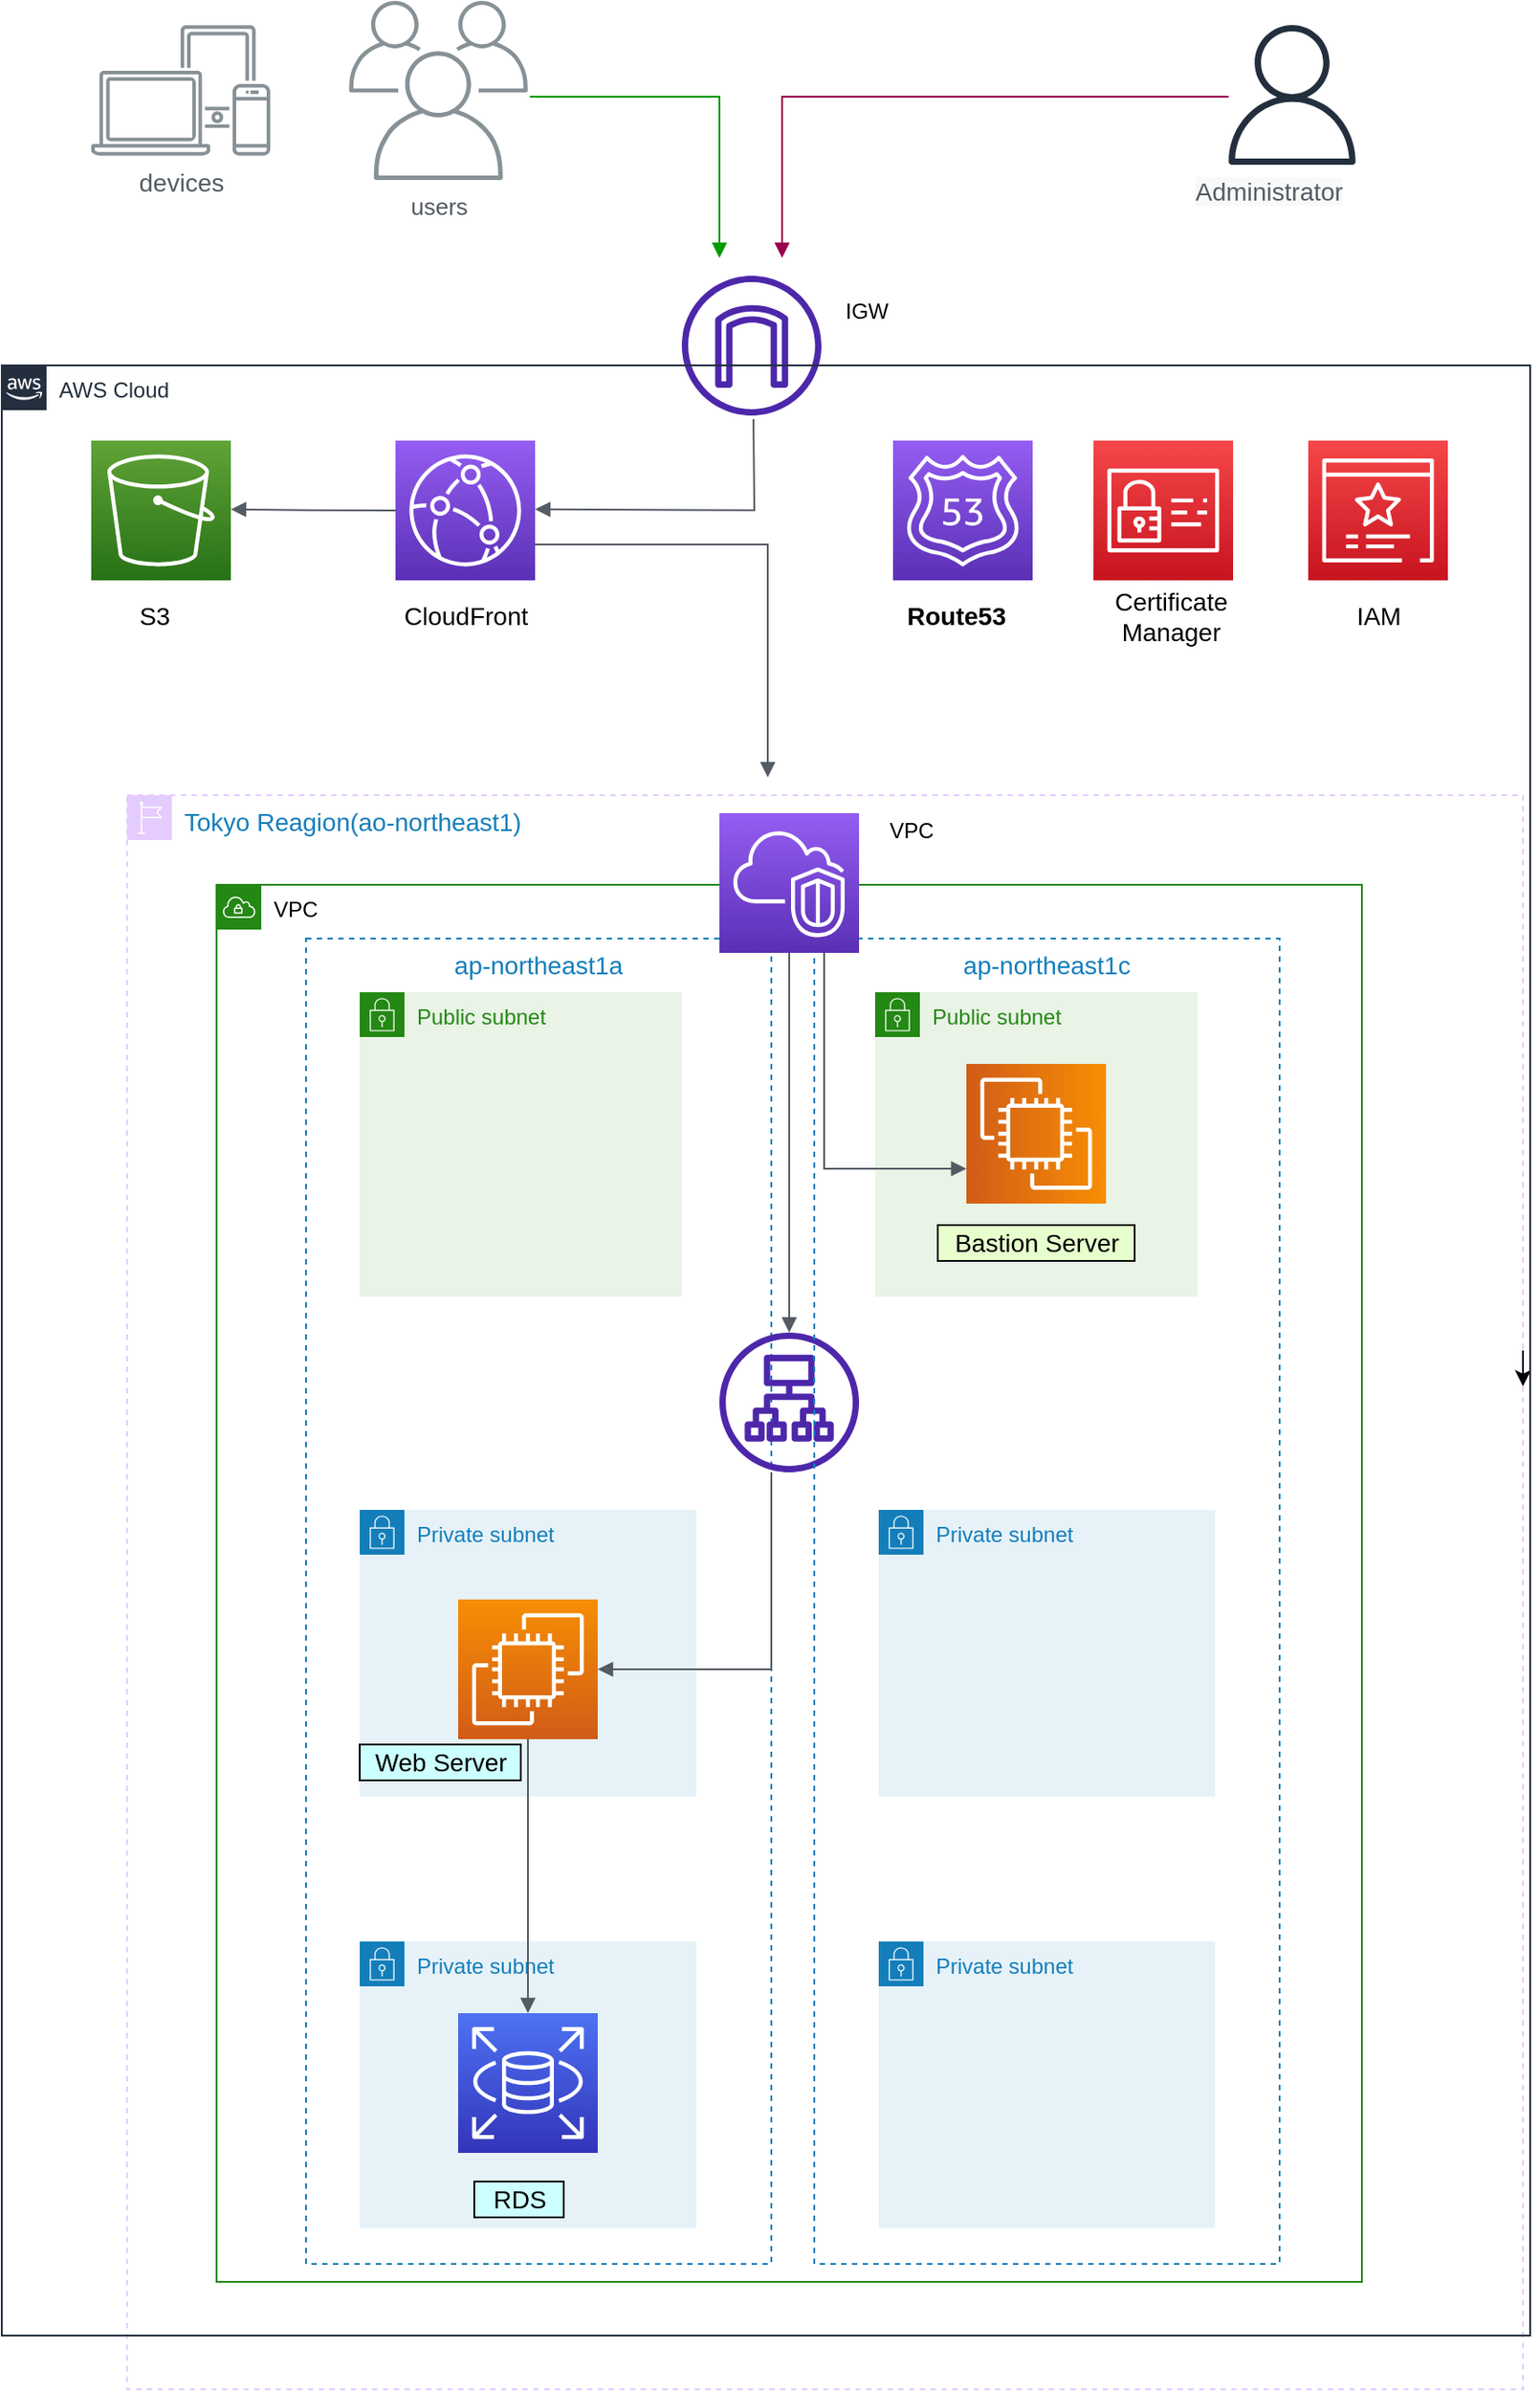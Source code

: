 <mxfile version="16.5.4" type="device"><diagram id="VKZu7IF2Qw1knGCtU5xo" name="ページ1"><mxGraphModel dx="1910" dy="579" grid="1" gridSize="10" guides="1" tooltips="1" connect="1" arrows="1" fold="1" page="1" pageScale="1" pageWidth="827" pageHeight="1169" math="0" shadow="0"><root><mxCell id="0"/><mxCell id="1" parent="0"/><mxCell id="ThQAlfeWWUXjrr_Ys8uo-2" value="ap-northeast1a" style="fillColor=none;strokeColor=#147EBA;dashed=1;verticalAlign=top;fontStyle=0;fontColor=#147EBA;fontSize=14;" vertex="1" parent="1"><mxGeometry x="80" y="730" width="260" height="740" as="geometry"/></mxCell><mxCell id="ThQAlfeWWUXjrr_Ys8uo-3" value="" style="sketch=0;points=[[0,0,0],[0.25,0,0],[0.5,0,0],[0.75,0,0],[1,0,0],[0,1,0],[0.25,1,0],[0.5,1,0],[0.75,1,0],[1,1,0],[0,0.25,0],[0,0.5,0],[0,0.75,0],[1,0.25,0],[1,0.5,0],[1,0.75,0]];outlineConnect=0;fontColor=#232F3E;gradientColor=#60A337;gradientDirection=north;fillColor=#277116;strokeColor=#ffffff;dashed=0;verticalLabelPosition=bottom;verticalAlign=top;align=center;html=1;fontSize=12;fontStyle=0;aspect=fixed;shape=mxgraph.aws4.resourceIcon;resIcon=mxgraph.aws4.s3;" vertex="1" parent="1"><mxGeometry x="-40" y="452" width="78" height="78" as="geometry"/></mxCell><mxCell id="ThQAlfeWWUXjrr_Ys8uo-4" value="" style="sketch=0;points=[[0,0,0],[0.25,0,0],[0.5,0,0],[0.75,0,0],[1,0,0],[0,1,0],[0.25,1,0],[0.5,1,0],[0.75,1,0],[1,1,0],[0,0.25,0],[0,0.5,0],[0,0.75,0],[1,0.25,0],[1,0.5,0],[1,0.75,0]];outlineConnect=0;fontColor=#232F3E;gradientColor=#945DF2;gradientDirection=north;fillColor=#5A30B5;strokeColor=#ffffff;dashed=0;verticalLabelPosition=bottom;verticalAlign=top;align=center;html=1;fontSize=12;fontStyle=0;aspect=fixed;shape=mxgraph.aws4.resourceIcon;resIcon=mxgraph.aws4.cloudfront;" vertex="1" parent="1"><mxGeometry x="130" y="452" width="78" height="78" as="geometry"/></mxCell><mxCell id="ThQAlfeWWUXjrr_Ys8uo-5" value="" style="sketch=0;points=[[0,0,0],[0.25,0,0],[0.5,0,0],[0.75,0,0],[1,0,0],[0,1,0],[0.25,1,0],[0.5,1,0],[0.75,1,0],[1,1,0],[0,0.25,0],[0,0.5,0],[0,0.75,0],[1,0.25,0],[1,0.5,0],[1,0.75,0]];outlineConnect=0;fontColor=#232F3E;gradientColor=#945DF2;gradientDirection=north;fillColor=#5A30B5;strokeColor=#ffffff;dashed=0;verticalLabelPosition=bottom;verticalAlign=top;align=center;html=1;fontSize=12;fontStyle=0;aspect=fixed;shape=mxgraph.aws4.resourceIcon;resIcon=mxgraph.aws4.route_53;" vertex="1" parent="1"><mxGeometry x="408" y="452" width="78" height="78" as="geometry"/></mxCell><mxCell id="ThQAlfeWWUXjrr_Ys8uo-6" value="" style="sketch=0;points=[[0,0,0],[0.25,0,0],[0.5,0,0],[0.75,0,0],[1,0,0],[0,1,0],[0.25,1,0],[0.5,1,0],[0.75,1,0],[1,1,0],[0,0.25,0],[0,0.5,0],[0,0.75,0],[1,0.25,0],[1,0.5,0],[1,0.75,0]];outlineConnect=0;fontColor=#232F3E;gradientColor=#F54749;gradientDirection=north;fillColor=#C7131F;strokeColor=#ffffff;dashed=0;verticalLabelPosition=bottom;verticalAlign=top;align=center;html=1;fontSize=12;fontStyle=0;aspect=fixed;shape=mxgraph.aws4.resourceIcon;resIcon=mxgraph.aws4.certificate_manager_3;" vertex="1" parent="1"><mxGeometry x="640" y="452" width="78" height="78" as="geometry"/></mxCell><mxCell id="ThQAlfeWWUXjrr_Ys8uo-7" value="" style="sketch=0;points=[[0,0,0],[0.25,0,0],[0.5,0,0],[0.75,0,0],[1,0,0],[0,1,0],[0.25,1,0],[0.5,1,0],[0.75,1,0],[1,1,0],[0,0.25,0],[0,0.5,0],[0,0.75,0],[1,0.25,0],[1,0.5,0],[1,0.75,0]];outlineConnect=0;fontColor=#232F3E;gradientColor=#F54749;gradientDirection=north;fillColor=#C7131F;strokeColor=#ffffff;dashed=0;verticalLabelPosition=bottom;verticalAlign=top;align=center;html=1;fontSize=12;fontStyle=0;aspect=fixed;shape=mxgraph.aws4.resourceIcon;resIcon=mxgraph.aws4.identity_and_access_management;" vertex="1" parent="1"><mxGeometry x="520" y="452" width="78" height="78" as="geometry"/></mxCell><mxCell id="ThQAlfeWWUXjrr_Ys8uo-8" value="" style="sketch=0;outlineConnect=0;fontColor=#232F3E;gradientColor=none;fillColor=#4D27AA;strokeColor=none;dashed=0;verticalLabelPosition=bottom;verticalAlign=top;align=center;html=1;fontSize=12;fontStyle=0;aspect=fixed;pointerEvents=1;shape=mxgraph.aws4.internet_gateway;" vertex="1" parent="1"><mxGeometry x="290" y="360" width="78" height="78" as="geometry"/></mxCell><mxCell id="ThQAlfeWWUXjrr_Ys8uo-9" value="&lt;font style=&quot;font-size: 14px&quot;&gt;devices&lt;/font&gt;" style="sketch=0;outlineConnect=0;gradientColor=none;fontColor=#545B64;strokeColor=none;fillColor=#879196;dashed=0;verticalLabelPosition=bottom;verticalAlign=top;align=center;html=1;fontSize=12;fontStyle=0;aspect=fixed;shape=mxgraph.aws4.illustration_devices;pointerEvents=1" vertex="1" parent="1"><mxGeometry x="-40" y="220" width="100" height="73" as="geometry"/></mxCell><mxCell id="ThQAlfeWWUXjrr_Ys8uo-10" value="&lt;font style=&quot;font-size: 13px&quot;&gt;users&lt;/font&gt;" style="sketch=0;outlineConnect=0;gradientColor=none;fontColor=#545B64;strokeColor=none;fillColor=#879196;dashed=0;verticalLabelPosition=bottom;verticalAlign=top;align=center;html=1;fontSize=12;fontStyle=0;aspect=fixed;shape=mxgraph.aws4.illustration_users;pointerEvents=1" vertex="1" parent="1"><mxGeometry x="104" y="206.5" width="100" height="100" as="geometry"/></mxCell><mxCell id="ThQAlfeWWUXjrr_Ys8uo-12" value="&lt;font color=&quot;#000000&quot;&gt;VPC&lt;/font&gt;" style="points=[[0,0],[0.25,0],[0.5,0],[0.75,0],[1,0],[1,0.25],[1,0.5],[1,0.75],[1,1],[0.75,1],[0.5,1],[0.25,1],[0,1],[0,0.75],[0,0.5],[0,0.25]];outlineConnect=0;gradientColor=none;html=1;whiteSpace=wrap;fontSize=12;fontStyle=0;container=1;pointerEvents=0;collapsible=0;recursiveResize=0;shape=mxgraph.aws4.group;grIcon=mxgraph.aws4.group_vpc;strokeColor=#248814;fillColor=none;verticalAlign=top;align=left;spacingLeft=30;fontColor=#AAB7B8;dashed=0;" vertex="1" parent="1"><mxGeometry x="30" y="700" width="640" height="780" as="geometry"/></mxCell><mxCell id="ThQAlfeWWUXjrr_Ys8uo-13" value="Public subnet" style="points=[[0,0],[0.25,0],[0.5,0],[0.75,0],[1,0],[1,0.25],[1,0.5],[1,0.75],[1,1],[0.75,1],[0.5,1],[0.25,1],[0,1],[0,0.75],[0,0.5],[0,0.25]];outlineConnect=0;gradientColor=none;html=1;whiteSpace=wrap;fontSize=12;fontStyle=0;container=1;pointerEvents=0;collapsible=0;recursiveResize=0;shape=mxgraph.aws4.group;grIcon=mxgraph.aws4.group_security_group;grStroke=0;strokeColor=#248814;fillColor=#E9F3E6;verticalAlign=top;align=left;spacingLeft=30;fontColor=#248814;dashed=0;" vertex="1" parent="ThQAlfeWWUXjrr_Ys8uo-12"><mxGeometry x="80" y="60" width="180" height="170" as="geometry"/></mxCell><mxCell id="ThQAlfeWWUXjrr_Ys8uo-15" value="Public subnet" style="points=[[0,0],[0.25,0],[0.5,0],[0.75,0],[1,0],[1,0.25],[1,0.5],[1,0.75],[1,1],[0.75,1],[0.5,1],[0.25,1],[0,1],[0,0.75],[0,0.5],[0,0.25]];outlineConnect=0;gradientColor=none;html=1;whiteSpace=wrap;fontSize=12;fontStyle=0;container=1;pointerEvents=0;collapsible=0;recursiveResize=0;shape=mxgraph.aws4.group;grIcon=mxgraph.aws4.group_security_group;grStroke=0;strokeColor=#248814;fillColor=#E9F3E6;verticalAlign=top;align=left;spacingLeft=30;fontColor=#248814;dashed=0;" vertex="1" parent="ThQAlfeWWUXjrr_Ys8uo-12"><mxGeometry x="368" y="60" width="180" height="170" as="geometry"/></mxCell><mxCell id="ThQAlfeWWUXjrr_Ys8uo-16" value="" style="sketch=0;points=[[0,0,0],[0.25,0,0],[0.5,0,0],[0.75,0,0],[1,0,0],[0,1,0],[0.25,1,0],[0.5,1,0],[0.75,1,0],[1,1,0],[0,0.25,0],[0,0.5,0],[0,0.75,0],[1,0.25,0],[1,0.5,0],[1,0.75,0]];outlineConnect=0;fontColor=#232F3E;gradientColor=#F78E04;gradientDirection=north;fillColor=#D05C17;strokeColor=#ffffff;dashed=0;verticalLabelPosition=bottom;verticalAlign=top;align=center;html=1;fontSize=12;fontStyle=0;aspect=fixed;shape=mxgraph.aws4.resourceIcon;resIcon=mxgraph.aws4.ec2;direction=south;" vertex="1" parent="ThQAlfeWWUXjrr_Ys8uo-15"><mxGeometry x="51" y="40" width="78" height="78" as="geometry"/></mxCell><mxCell id="ThQAlfeWWUXjrr_Ys8uo-17" value="" style="sketch=0;outlineConnect=0;fontColor=#232F3E;gradientColor=none;fillColor=#4D27AA;strokeColor=none;dashed=0;verticalLabelPosition=bottom;verticalAlign=top;align=center;html=1;fontSize=12;fontStyle=0;aspect=fixed;pointerEvents=1;shape=mxgraph.aws4.application_load_balancer;" vertex="1" parent="ThQAlfeWWUXjrr_Ys8uo-12"><mxGeometry x="281" y="250" width="78" height="78" as="geometry"/></mxCell><mxCell id="ThQAlfeWWUXjrr_Ys8uo-18" value="Private subnet" style="points=[[0,0],[0.25,0],[0.5,0],[0.75,0],[1,0],[1,0.25],[1,0.5],[1,0.75],[1,1],[0.75,1],[0.5,1],[0.25,1],[0,1],[0,0.75],[0,0.5],[0,0.25]];outlineConnect=0;gradientColor=none;html=1;whiteSpace=wrap;fontSize=12;fontStyle=0;container=1;pointerEvents=0;collapsible=0;recursiveResize=0;shape=mxgraph.aws4.group;grIcon=mxgraph.aws4.group_security_group;grStroke=0;strokeColor=#147EBA;fillColor=#E6F2F8;verticalAlign=top;align=left;spacingLeft=30;fontColor=#147EBA;dashed=0;" vertex="1" parent="ThQAlfeWWUXjrr_Ys8uo-12"><mxGeometry x="80" y="349" width="188" height="160" as="geometry"/></mxCell><mxCell id="ThQAlfeWWUXjrr_Ys8uo-19" value="" style="sketch=0;points=[[0,0,0],[0.25,0,0],[0.5,0,0],[0.75,0,0],[1,0,0],[0,1,0],[0.25,1,0],[0.5,1,0],[0.75,1,0],[1,1,0],[0,0.25,0],[0,0.5,0],[0,0.75,0],[1,0.25,0],[1,0.5,0],[1,0.75,0]];outlineConnect=0;fontColor=#232F3E;gradientColor=#F78E04;gradientDirection=north;fillColor=#D05C17;strokeColor=#ffffff;dashed=0;verticalLabelPosition=bottom;verticalAlign=top;align=center;html=1;fontSize=12;fontStyle=0;aspect=fixed;shape=mxgraph.aws4.resourceIcon;resIcon=mxgraph.aws4.ec2;" vertex="1" parent="ThQAlfeWWUXjrr_Ys8uo-18"><mxGeometry x="55" y="50" width="78" height="78" as="geometry"/></mxCell><mxCell id="ThQAlfeWWUXjrr_Ys8uo-20" value="Private subnet" style="points=[[0,0],[0.25,0],[0.5,0],[0.75,0],[1,0],[1,0.25],[1,0.5],[1,0.75],[1,1],[0.75,1],[0.5,1],[0.25,1],[0,1],[0,0.75],[0,0.5],[0,0.25]];outlineConnect=0;gradientColor=none;html=1;whiteSpace=wrap;fontSize=12;fontStyle=0;container=1;pointerEvents=0;collapsible=0;recursiveResize=0;shape=mxgraph.aws4.group;grIcon=mxgraph.aws4.group_security_group;grStroke=0;strokeColor=#147EBA;fillColor=#E6F2F8;verticalAlign=top;align=left;spacingLeft=30;fontColor=#147EBA;dashed=0;" vertex="1" parent="ThQAlfeWWUXjrr_Ys8uo-12"><mxGeometry x="370" y="349" width="188" height="160" as="geometry"/></mxCell><mxCell id="ThQAlfeWWUXjrr_Ys8uo-21" value="Private subnet" style="points=[[0,0],[0.25,0],[0.5,0],[0.75,0],[1,0],[1,0.25],[1,0.5],[1,0.75],[1,1],[0.75,1],[0.5,1],[0.25,1],[0,1],[0,0.75],[0,0.5],[0,0.25]];outlineConnect=0;gradientColor=none;html=1;whiteSpace=wrap;fontSize=12;fontStyle=0;container=1;pointerEvents=0;collapsible=0;recursiveResize=0;shape=mxgraph.aws4.group;grIcon=mxgraph.aws4.group_security_group;grStroke=0;strokeColor=#147EBA;fillColor=#E6F2F8;verticalAlign=top;align=left;spacingLeft=30;fontColor=#147EBA;dashed=0;" vertex="1" parent="ThQAlfeWWUXjrr_Ys8uo-12"><mxGeometry x="80" y="590" width="188" height="160" as="geometry"/></mxCell><mxCell id="ThQAlfeWWUXjrr_Ys8uo-22" value="Private subnet" style="points=[[0,0],[0.25,0],[0.5,0],[0.75,0],[1,0],[1,0.25],[1,0.5],[1,0.75],[1,1],[0.75,1],[0.5,1],[0.25,1],[0,1],[0,0.75],[0,0.5],[0,0.25]];outlineConnect=0;gradientColor=none;html=1;whiteSpace=wrap;fontSize=12;fontStyle=0;container=1;pointerEvents=0;collapsible=0;recursiveResize=0;shape=mxgraph.aws4.group;grIcon=mxgraph.aws4.group_security_group;grStroke=0;strokeColor=#147EBA;fillColor=#E6F2F8;verticalAlign=top;align=left;spacingLeft=30;fontColor=#147EBA;dashed=0;" vertex="1" parent="ThQAlfeWWUXjrr_Ys8uo-12"><mxGeometry x="370" y="590" width="188" height="160" as="geometry"/></mxCell><mxCell id="ThQAlfeWWUXjrr_Ys8uo-23" value="" style="edgeStyle=orthogonalEdgeStyle;html=1;endArrow=block;elbow=vertical;startArrow=none;endFill=1;strokeColor=#545B64;rounded=0;fillColor=#336600;" edge="1" parent="ThQAlfeWWUXjrr_Ys8uo-12" source="ThQAlfeWWUXjrr_Ys8uo-17" target="ThQAlfeWWUXjrr_Ys8uo-19"><mxGeometry width="100" relative="1" as="geometry"><mxPoint x="220" y="390" as="sourcePoint"/><mxPoint x="320" y="390" as="targetPoint"/><Array as="points"><mxPoint x="310" y="438"/></Array></mxGeometry></mxCell><mxCell id="ThQAlfeWWUXjrr_Ys8uo-25" value="ap-northeast1c" style="fillColor=none;strokeColor=#147EBA;dashed=1;verticalAlign=top;fontStyle=0;fontColor=#147EBA;fontSize=14;" vertex="1" parent="ThQAlfeWWUXjrr_Ys8uo-12"><mxGeometry x="334" y="30" width="260" height="740" as="geometry"/></mxCell><mxCell id="ThQAlfeWWUXjrr_Ys8uo-26" value="" style="edgeStyle=orthogonalEdgeStyle;html=1;endArrow=none;elbow=vertical;startArrow=block;startFill=1;strokeColor=#009900;rounded=0;fillColor=#336600;" edge="1" parent="1"><mxGeometry width="100" relative="1" as="geometry"><mxPoint x="311" y="350" as="sourcePoint"/><mxPoint x="205" y="260" as="targetPoint"/><Array as="points"><mxPoint x="311" y="260"/></Array></mxGeometry></mxCell><mxCell id="ThQAlfeWWUXjrr_Ys8uo-27" value="" style="edgeStyle=orthogonalEdgeStyle;html=1;endArrow=none;elbow=vertical;startArrow=block;startFill=1;strokeColor=#99004D;rounded=0;" edge="1" parent="1" target="ThQAlfeWWUXjrr_Ys8uo-49"><mxGeometry width="100" relative="1" as="geometry"><mxPoint x="346" y="350" as="sourcePoint"/><mxPoint x="598.192" y="260" as="targetPoint"/><Array as="points"><mxPoint x="346" y="260"/></Array></mxGeometry></mxCell><mxCell id="ThQAlfeWWUXjrr_Ys8uo-28" value="" style="edgeStyle=orthogonalEdgeStyle;html=1;endArrow=none;elbow=vertical;startArrow=block;startFill=1;strokeColor=#545B64;rounded=0;fillColor=#336600;" edge="1" parent="1"><mxGeometry width="100" relative="1" as="geometry"><mxPoint x="208" y="490.38" as="sourcePoint"/><mxPoint x="330" y="440" as="targetPoint"/></mxGeometry></mxCell><mxCell id="ThQAlfeWWUXjrr_Ys8uo-29" value="" style="edgeStyle=orthogonalEdgeStyle;html=1;endArrow=none;elbow=vertical;startArrow=block;startFill=1;strokeColor=#545B64;rounded=0;fillColor=#336600;" edge="1" parent="1" target="ThQAlfeWWUXjrr_Ys8uo-4"><mxGeometry width="100" relative="1" as="geometry"><mxPoint x="38" y="490.38" as="sourcePoint"/><mxPoint x="160.0" y="440" as="targetPoint"/></mxGeometry></mxCell><mxCell id="ThQAlfeWWUXjrr_Ys8uo-30" value="" style="edgeStyle=orthogonalEdgeStyle;html=1;endArrow=block;elbow=vertical;startArrow=none;endFill=1;strokeColor=#545B64;rounded=0;fillColor=#336600;" edge="1" parent="1"><mxGeometry width="100" relative="1" as="geometry"><mxPoint x="208" y="510" as="sourcePoint"/><mxPoint x="338" y="640" as="targetPoint"/><Array as="points"><mxPoint x="268" y="510"/><mxPoint x="268" y="510"/></Array></mxGeometry></mxCell><mxCell id="ThQAlfeWWUXjrr_Ys8uo-31" value="" style="edgeStyle=orthogonalEdgeStyle;html=1;endArrow=block;elbow=vertical;startArrow=none;endFill=1;strokeColor=#545B64;rounded=0;fillColor=#336600;exitX=0.5;exitY=1;exitDx=0;exitDy=0;exitPerimeter=0;" edge="1" parent="1" source="ThQAlfeWWUXjrr_Ys8uo-40"><mxGeometry width="100" relative="1" as="geometry"><mxPoint x="350" y="750" as="sourcePoint"/><mxPoint x="350" y="950" as="targetPoint"/></mxGeometry></mxCell><mxCell id="ThQAlfeWWUXjrr_Ys8uo-32" value="" style="edgeStyle=orthogonalEdgeStyle;html=1;endArrow=block;elbow=vertical;startArrow=none;endFill=1;strokeColor=#545B64;rounded=0;fillColor=#336600;entryX=0.75;entryY=1;entryDx=0;entryDy=0;entryPerimeter=0;exitX=0.75;exitY=1;exitDx=0;exitDy=0;exitPerimeter=0;" edge="1" parent="1" source="ThQAlfeWWUXjrr_Ys8uo-40" target="ThQAlfeWWUXjrr_Ys8uo-16"><mxGeometry width="100" relative="1" as="geometry"><mxPoint x="250" y="860" as="sourcePoint"/><mxPoint x="350" y="860" as="targetPoint"/></mxGeometry></mxCell><mxCell id="ThQAlfeWWUXjrr_Ys8uo-33" value="&lt;font style=&quot;font-size: 14px&quot;&gt;Tokyo Reagion(ao-northeast1)&lt;/font&gt;" style="points=[[0,0],[0.25,0],[0.5,0],[0.75,0],[1,0],[1,0.25],[1,0.5],[1,0.75],[1,1],[0.75,1],[0.5,1],[0.25,1],[0,1],[0,0.75],[0,0.5],[0,0.25]];outlineConnect=0;gradientColor=none;html=1;whiteSpace=wrap;fontSize=12;fontStyle=0;container=1;pointerEvents=0;collapsible=0;recursiveResize=0;shape=mxgraph.aws4.group;grIcon=mxgraph.aws4.group_region;strokeColor=#E5CCFF;fillColor=none;verticalAlign=top;align=left;spacingLeft=30;fontColor=#147EBA;dashed=1;" vertex="1" parent="1"><mxGeometry x="-20" y="650" width="780" height="890" as="geometry"/></mxCell><mxCell id="ThQAlfeWWUXjrr_Ys8uo-34" value="&lt;font color=&quot;#000000&quot; style=&quot;font-size: 14px;&quot;&gt;Bastion Server&lt;/font&gt;" style="text;html=1;align=center;verticalAlign=middle;resizable=0;points=[];autosize=1;strokeColor=#000000;fillColor=#E6FFCC;fontSize=14;" vertex="1" parent="ThQAlfeWWUXjrr_Ys8uo-33"><mxGeometry x="453" y="240" width="110" height="20" as="geometry"/></mxCell><mxCell id="ThQAlfeWWUXjrr_Ys8uo-35" value="&lt;span style=&quot;background-color: rgb(204, 255, 255); font-size: 14px;&quot;&gt;&lt;font color=&quot;#000000&quot; style=&quot;font-size: 14px;&quot;&gt;RDS&lt;/font&gt;&lt;/span&gt;" style="text;html=1;align=center;verticalAlign=middle;resizable=0;points=[];autosize=1;strokeColor=#000000;fillColor=#CCFFFF;fontSize=14;" vertex="1" parent="ThQAlfeWWUXjrr_Ys8uo-33"><mxGeometry x="194" y="774" width="50" height="20" as="geometry"/></mxCell><mxCell id="ThQAlfeWWUXjrr_Ys8uo-37" value="" style="sketch=0;points=[[0,0,0],[0.25,0,0],[0.5,0,0],[0.75,0,0],[1,0,0],[0,1,0],[0.25,1,0],[0.5,1,0],[0.75,1,0],[1,1,0],[0,0.25,0],[0,0.5,0],[0,0.75,0],[1,0.25,0],[1,0.5,0],[1,0.75,0]];outlineConnect=0;fontColor=#232F3E;gradientColor=#4D72F3;gradientDirection=north;fillColor=#3334B9;strokeColor=#ffffff;dashed=0;verticalLabelPosition=bottom;verticalAlign=top;align=center;html=1;fontSize=12;fontStyle=0;aspect=fixed;shape=mxgraph.aws4.resourceIcon;resIcon=mxgraph.aws4.rds;" vertex="1" parent="ThQAlfeWWUXjrr_Ys8uo-33"><mxGeometry x="185" y="680" width="78" height="78" as="geometry"/></mxCell><mxCell id="ThQAlfeWWUXjrr_Ys8uo-48" style="edgeStyle=orthogonalEdgeStyle;rounded=0;orthogonalLoop=1;jettySize=auto;html=1;" edge="1" parent="ThQAlfeWWUXjrr_Ys8uo-33"><mxGeometry relative="1" as="geometry"><mxPoint x="780" y="310" as="sourcePoint"/><mxPoint x="780" y="330" as="targetPoint"/></mxGeometry></mxCell><mxCell id="ThQAlfeWWUXjrr_Ys8uo-39" value="&lt;font color=&quot;#000000&quot; style=&quot;background-color: rgb(204, 255, 255); font-size: 14px;&quot;&gt;Web Server&lt;/font&gt;" style="text;html=1;align=center;verticalAlign=middle;resizable=0;points=[];autosize=1;strokeColor=#000000;fillColor=#CCFFFF;fontSize=14;" vertex="1" parent="1"><mxGeometry x="110" y="1180" width="90" height="20" as="geometry"/></mxCell><mxCell id="ThQAlfeWWUXjrr_Ys8uo-40" value="" style="sketch=0;points=[[0,0,0],[0.25,0,0],[0.5,0,0],[0.75,0,0],[1,0,0],[0,1,0],[0.25,1,0],[0.5,1,0],[0.75,1,0],[1,1,0],[0,0.25,0],[0,0.5,0],[0,0.75,0],[1,0.25,0],[1,0.5,0],[1,0.75,0]];outlineConnect=0;fontColor=#232F3E;gradientColor=#945DF2;gradientDirection=north;fillColor=#5A30B5;strokeColor=#ffffff;dashed=0;verticalLabelPosition=bottom;verticalAlign=top;align=center;html=1;fontSize=12;fontStyle=0;aspect=fixed;shape=mxgraph.aws4.resourceIcon;resIcon=mxgraph.aws4.vpc;" vertex="1" parent="1"><mxGeometry x="311" y="660" width="78" height="78" as="geometry"/></mxCell><mxCell id="ThQAlfeWWUXjrr_Ys8uo-41" value="" style="edgeStyle=orthogonalEdgeStyle;html=1;endArrow=block;elbow=vertical;startArrow=none;endFill=1;strokeColor=#545B64;rounded=0;fillColor=#336600;" edge="1" parent="1" source="ThQAlfeWWUXjrr_Ys8uo-19" target="ThQAlfeWWUXjrr_Ys8uo-37"><mxGeometry width="100" relative="1" as="geometry"><mxPoint x="190" y="1250" as="sourcePoint"/><mxPoint x="290" y="1250" as="targetPoint"/></mxGeometry></mxCell><mxCell id="ThQAlfeWWUXjrr_Ys8uo-42" value="&lt;font style=&quot;font-size: 14px;&quot;&gt;S3&lt;/font&gt;" style="text;html=1;align=center;verticalAlign=middle;resizable=0;points=[];autosize=1;strokeColor=none;fillColor=none;fontColor=#000000;fontSize=14;" vertex="1" parent="1"><mxGeometry x="-20" y="540" width="30" height="20" as="geometry"/></mxCell><mxCell id="ThQAlfeWWUXjrr_Ys8uo-43" value="&lt;font style=&quot;font-size: 14px;&quot;&gt;CloudFront&lt;/font&gt;" style="text;html=1;align=center;verticalAlign=middle;resizable=0;points=[];autosize=1;strokeColor=none;fillColor=none;fontColor=#000000;fontSize=14;" vertex="1" parent="1"><mxGeometry x="129" y="540" width="80" height="20" as="geometry"/></mxCell><mxCell id="ThQAlfeWWUXjrr_Ys8uo-44" value="&lt;font style=&quot;font-size: 14px;&quot;&gt;Route53&lt;/font&gt;" style="text;html=1;align=center;verticalAlign=middle;resizable=0;points=[];autosize=1;strokeColor=none;fillColor=none;fontColor=#000000;fontStyle=1;fontSize=14;" vertex="1" parent="1"><mxGeometry x="408" y="540" width="70" height="20" as="geometry"/></mxCell><mxCell id="ThQAlfeWWUXjrr_Ys8uo-45" value="&lt;font style=&quot;font-size: 14px;&quot;&gt;Certificate&lt;br style=&quot;font-size: 14px;&quot;&gt;Manager&lt;br style=&quot;font-size: 14px;&quot;&gt;&lt;/font&gt;" style="text;html=1;align=center;verticalAlign=middle;resizable=0;points=[];autosize=1;strokeColor=none;fillColor=none;fontColor=#000000;fontSize=14;" vertex="1" parent="1"><mxGeometry x="523" y="530" width="80" height="40" as="geometry"/></mxCell><mxCell id="ThQAlfeWWUXjrr_Ys8uo-46" value="&lt;font style=&quot;font-size: 14px;&quot;&gt;IAM&lt;/font&gt;" style="text;html=1;align=center;verticalAlign=middle;resizable=0;points=[];autosize=1;strokeColor=none;fillColor=none;fontColor=#000000;fontSize=14;" vertex="1" parent="1"><mxGeometry x="659" y="540" width="40" height="20" as="geometry"/></mxCell><mxCell id="ThQAlfeWWUXjrr_Ys8uo-47" value="&lt;font&gt;IGW&lt;/font&gt;" style="text;html=1;align=center;verticalAlign=middle;resizable=0;points=[];autosize=1;strokeColor=none;fillColor=none;fontColor=#000000;strokeWidth=1;" vertex="1" parent="1"><mxGeometry x="373" y="370" width="40" height="20" as="geometry"/></mxCell><mxCell id="ThQAlfeWWUXjrr_Ys8uo-49" value="" style="sketch=0;outlineConnect=0;fontColor=#232F3E;gradientColor=none;fillColor=#232F3D;strokeColor=none;dashed=0;verticalLabelPosition=bottom;verticalAlign=top;align=center;html=1;fontSize=12;fontStyle=0;aspect=fixed;pointerEvents=1;shape=mxgraph.aws4.user;" vertex="1" parent="1"><mxGeometry x="592" y="220" width="78" height="78" as="geometry"/></mxCell><mxCell id="ThQAlfeWWUXjrr_Ys8uo-52" value="AWS Cloud" style="points=[[0,0],[0.25,0],[0.5,0],[0.75,0],[1,0],[1,0.25],[1,0.5],[1,0.75],[1,1],[0.75,1],[0.5,1],[0.25,1],[0,1],[0,0.75],[0,0.5],[0,0.25]];outlineConnect=0;gradientColor=none;html=1;whiteSpace=wrap;fontSize=12;fontStyle=0;container=1;pointerEvents=0;collapsible=0;recursiveResize=0;shape=mxgraph.aws4.group;grIcon=mxgraph.aws4.group_aws_cloud_alt;strokeColor=#232F3E;fillColor=none;verticalAlign=top;align=left;spacingLeft=30;fontColor=#232F3E;dashed=0;" vertex="1" parent="1"><mxGeometry x="-90" y="410" width="854" height="1100" as="geometry"/></mxCell><mxCell id="ThQAlfeWWUXjrr_Ys8uo-38" value="&lt;font&gt;VPC&lt;/font&gt;" style="text;html=1;align=center;verticalAlign=middle;resizable=0;points=[];autosize=1;strokeColor=none;fillColor=none;fontColor=#000000;" vertex="1" parent="ThQAlfeWWUXjrr_Ys8uo-52"><mxGeometry x="488" y="250" width="40" height="20" as="geometry"/></mxCell><mxCell id="ThQAlfeWWUXjrr_Ys8uo-53" value="&lt;span style=&quot;color: rgb(84, 91, 100); font-family: helvetica; font-size: 14px; font-style: normal; font-weight: 400; letter-spacing: normal; text-align: center; text-indent: 0px; text-transform: none; word-spacing: 0px; background-color: rgb(248, 249, 250); display: inline; float: none;&quot;&gt;Administrator&lt;/span&gt;" style="text;whiteSpace=wrap;html=1;fontColor=#000000;fontSize=14;" vertex="1" parent="1"><mxGeometry x="575" y="298" width="112" height="30" as="geometry"/></mxCell></root></mxGraphModel></diagram></mxfile>